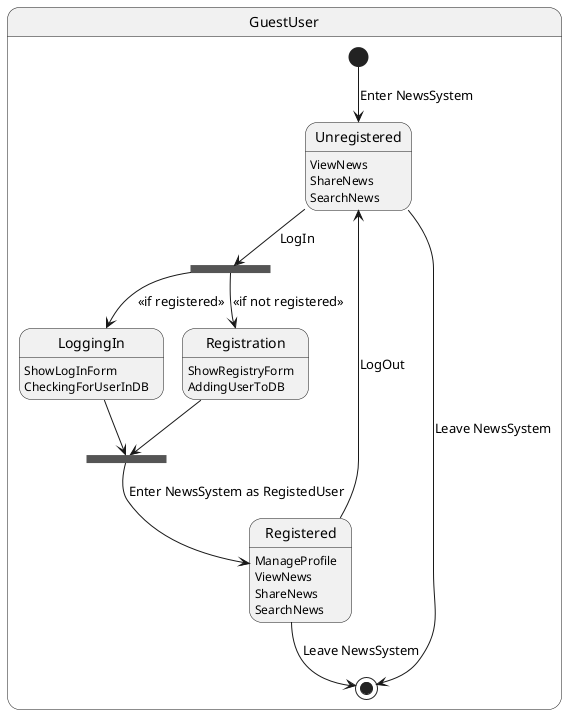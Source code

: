 @startuml

state GuestUser {
    [*] --> Unregistered : Enter NewsSystem

    state fork_state <<fork>>
    Unregistered --> fork_state : LogIn
    fork_state --> LoggingIn : <<if registered>>
    fork_state --> Registration : <<if not registered>>

    state join_state <<join>>
    LoggingIn --> join_state
    Registration --> join_state
    join_state --> Registered : Enter NewsSystem as RegistedUser

    Registered --> Unregistered: LogOut
    
    Unregistered --> [*] : Leave NewsSystem
    Registered --> [*]  : Leave NewsSystem

}

state Unregistered  : ViewNews
state Unregistered  : ShareNews
state Unregistered  : SearchNews


state Registration : ShowRegistryForm
state Registration : AddingUserToDB

state LoggingIn : ShowLogInForm
state LoggingIn : CheckingForUserInDB

state Registered : ManageProfile
state Registered : ViewNews
state Registered : ShareNews
state Registered : SearchNews

@enduml
